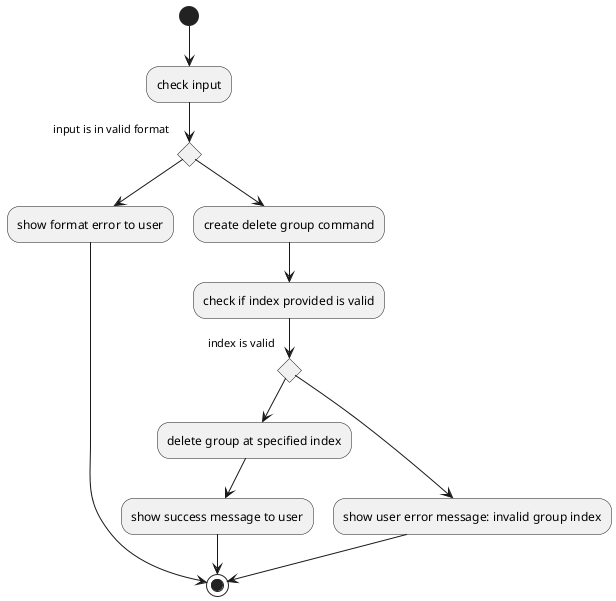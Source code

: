 @startuml
(*)  --> "check input"
If "input is in valid format" then
    --> "create delete group command"
    --> "check if index provided is valid"
    If "index is valid" then
        --> "delete group at specified index"
        --> "show success message to user"
        -->(*)
    else
        --> "show user error message: invalid group index"
        -->(*)
    Endif
else
    -> "show format error to user"
Endif
-->(*)
@enduml
